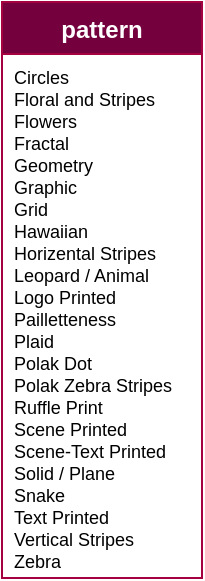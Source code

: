 <mxfile version="13.0.3" type="device"><diagram id="C5RBs43oDa-KdzZeNtuy" name="Page-1"><mxGraphModel dx="1086" dy="806" grid="1" gridSize="10" guides="1" tooltips="1" connect="1" arrows="1" fold="1" page="1" pageScale="1" pageWidth="110" pageHeight="300" math="0" shadow="0"><root><object label="" id="WIyWlLk6GJQsqaUBKTNV-0"><mxCell/></object><mxCell id="WIyWlLk6GJQsqaUBKTNV-1" parent="WIyWlLk6GJQsqaUBKTNV-0"/><mxCell id="_XtgbR2RI1tGU7VWhuuU-8" value="pattern" style="swimlane;fontStyle=1;align=center;verticalAlign=top;childLayout=stackLayout;horizontal=1;startSize=26;horizontalStack=0;resizeParent=1;resizeLast=0;collapsible=1;marginBottom=0;rounded=0;shadow=0;strokeWidth=1;fillColor=#75003E;strokeColor=#A50040;fontColor=#ffffff;" parent="WIyWlLk6GJQsqaUBKTNV-1" vertex="1"><mxGeometry x="5" y="5" width="100" height="288" as="geometry"><mxRectangle x="240" y="268" width="160" height="26" as="alternateBounds"/></mxGeometry></mxCell><mxCell id="_XtgbR2RI1tGU7VWhuuU-9" value="Circles&#10;Floral and Stripes&#10;Flowers&#10;Fractal&#10;Geometry&#10;Graphic&#10;Grid&#10;Hawaiian&#10;Horizental Stripes&#10;Leopard / Animal&#10;Logo Printed&#10;Pailletteness&#10;Plaid&#10;Polak Dot&#10;Polak Zebra Stripes&#10;Ruffle Print&#10;Scene Printed&#10;Scene-Text Printed&#10;Solid / Plane&#10;Snake&#10;Text Printed&#10;Vertical Stripes&#10;Zebra" style="text;align=left;verticalAlign=top;spacingLeft=4;spacingRight=4;overflow=hidden;rotatable=0;points=[[0,0.5],[1,0.5]];portConstraint=eastwest;fontSize=9;" parent="_XtgbR2RI1tGU7VWhuuU-8" vertex="1"><mxGeometry y="26" width="100" height="254" as="geometry"/></mxCell></root></mxGraphModel></diagram></mxfile>